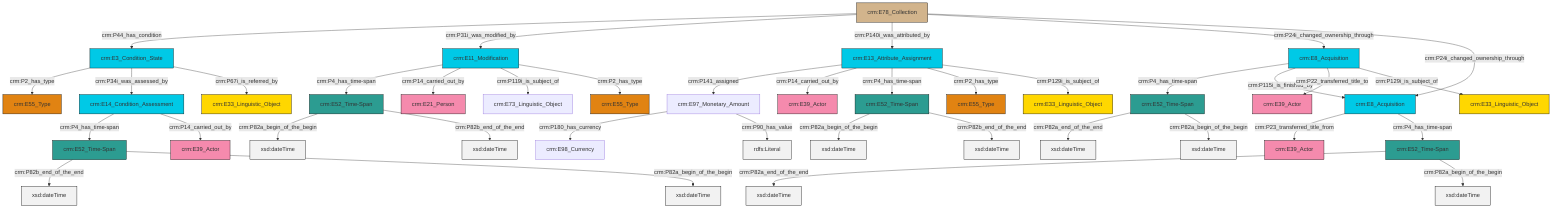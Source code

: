 graph TD
classDef Literal fill:#f2f2f2,stroke:#000000;
classDef CRM_Entity fill:#FFFFFF,stroke:#000000;
classDef Temporal_Entity fill:#00C9E6, stroke:#000000;
classDef Type fill:#E18312, stroke:#000000;
classDef Time-Span fill:#2C9C91, stroke:#000000;
classDef Appellation fill:#FFEB7F, stroke:#000000;
classDef Place fill:#008836, stroke:#000000;
classDef Persistent_Item fill:#B266B2, stroke:#000000;
classDef Conceptual_Object fill:#FFD700, stroke:#000000;
classDef Physical_Thing fill:#D2B48C, stroke:#000000;
classDef Actor fill:#f58aad, stroke:#000000;
classDef PC_Classes fill:#4ce600, stroke:#000000;
classDef Multi fill:#cccccc,stroke:#000000;

0["crm:E13_Attribute_Assignment"]:::Temporal_Entity -->|crm:P141_assigned| 1["crm:E97_Monetary_Amount"]:::Default
3["crm:E8_Acquisition"]:::Temporal_Entity -->|crm:P23_transferred_title_from| 4["crm:E39_Actor"]:::Actor
6["crm:E78_Collection"]:::Physical_Thing -->|crm:P44_has_condition| 7["crm:E3_Condition_State"]:::Temporal_Entity
0["crm:E13_Attribute_Assignment"]:::Temporal_Entity -->|crm:P14_carried_out_by| 8["crm:E39_Actor"]:::Actor
3["crm:E8_Acquisition"]:::Temporal_Entity -->|crm:P4_has_time-span| 9["crm:E52_Time-Span"]:::Time-Span
14["crm:E52_Time-Span"]:::Time-Span -->|crm:P82a_begin_of_the_begin| 15[xsd:dateTime]:::Literal
17["crm:E11_Modification"]:::Temporal_Entity -->|crm:P4_has_time-span| 14["crm:E52_Time-Span"]:::Time-Span
7["crm:E3_Condition_State"]:::Temporal_Entity -->|crm:P2_has_type| 12["crm:E55_Type"]:::Type
6["crm:E78_Collection"]:::Physical_Thing -->|crm:P31i_was_modified_by| 17["crm:E11_Modification"]:::Temporal_Entity
20["crm:E52_Time-Span"]:::Time-Span -->|crm:P82a_end_of_the_end| 21[xsd:dateTime]:::Literal
25["crm:E8_Acquisition"]:::Temporal_Entity -->|crm:P4_has_time-span| 20["crm:E52_Time-Span"]:::Time-Span
25["crm:E8_Acquisition"]:::Temporal_Entity -->|crm:P115i_is_finished_by| 3["crm:E8_Acquisition"]:::Temporal_Entity
9["crm:E52_Time-Span"]:::Time-Span -->|crm:P82a_end_of_the_end| 26[xsd:dateTime]:::Literal
6["crm:E78_Collection"]:::Physical_Thing -->|crm:P140i_was_attributed_by| 0["crm:E13_Attribute_Assignment"]:::Temporal_Entity
20["crm:E52_Time-Span"]:::Time-Span -->|crm:P82a_begin_of_the_begin| 30[xsd:dateTime]:::Literal
31["crm:E52_Time-Span"]:::Time-Span -->|crm:P82a_begin_of_the_begin| 32[xsd:dateTime]:::Literal
28["crm:E14_Condition_Assessment"]:::Temporal_Entity -->|crm:P4_has_time-span| 35["crm:E52_Time-Span"]:::Time-Span
7["crm:E3_Condition_State"]:::Temporal_Entity -->|crm:P34i_was_assessed_by| 28["crm:E14_Condition_Assessment"]:::Temporal_Entity
28["crm:E14_Condition_Assessment"]:::Temporal_Entity -->|crm:P14_carried_out_by| 39["crm:E39_Actor"]:::Actor
0["crm:E13_Attribute_Assignment"]:::Temporal_Entity -->|crm:P4_has_time-span| 31["crm:E52_Time-Span"]:::Time-Span
17["crm:E11_Modification"]:::Temporal_Entity -->|crm:P14_carried_out_by| 33["crm:E21_Person"]:::Actor
17["crm:E11_Modification"]:::Temporal_Entity -->|crm:P119i_is_subject_of| 36["crm:E73_Linguistic_Object"]:::Default
31["crm:E52_Time-Span"]:::Time-Span -->|crm:P82b_end_of_the_end| 45[xsd:dateTime]:::Literal
25["crm:E8_Acquisition"]:::Temporal_Entity -->|crm:P22_transferred_title_to| 18["crm:E39_Actor"]:::Actor
0["crm:E13_Attribute_Assignment"]:::Temporal_Entity -->|crm:P2_has_type| 48["crm:E55_Type"]:::Type
35["crm:E52_Time-Span"]:::Time-Span -->|crm:P82b_end_of_the_end| 49[xsd:dateTime]:::Literal
1["crm:E97_Monetary_Amount"]:::Default -->|crm:P180_has_currency| 51["crm:E98_Currency"]:::Default
35["crm:E52_Time-Span"]:::Time-Span -->|crm:P82a_begin_of_the_begin| 55[xsd:dateTime]:::Literal
0["crm:E13_Attribute_Assignment"]:::Temporal_Entity -->|crm:P129i_is_subject_of| 22["crm:E33_Linguistic_Object"]:::Conceptual_Object
1["crm:E97_Monetary_Amount"]:::Default -->|crm:P90_has_value| 56[rdfs:Literal]:::Literal
14["crm:E52_Time-Span"]:::Time-Span -->|crm:P82b_end_of_the_end| 57[xsd:dateTime]:::Literal
9["crm:E52_Time-Span"]:::Time-Span -->|crm:P82a_begin_of_the_begin| 58[xsd:dateTime]:::Literal
17["crm:E11_Modification"]:::Temporal_Entity -->|crm:P2_has_type| 53["crm:E55_Type"]:::Type
6["crm:E78_Collection"]:::Physical_Thing -->|crm:P24i_changed_ownership_through| 25["crm:E8_Acquisition"]:::Temporal_Entity
25["crm:E8_Acquisition"]:::Temporal_Entity -->|crm:P129i_is_subject_of| 10["crm:E33_Linguistic_Object"]:::Conceptual_Object
7["crm:E3_Condition_State"]:::Temporal_Entity -->|crm:P67i_is_referred_by| 40["crm:E33_Linguistic_Object"]:::Conceptual_Object
6["crm:E78_Collection"]:::Physical_Thing -->|crm:P24i_changed_ownership_through| 3["crm:E8_Acquisition"]:::Temporal_Entity
